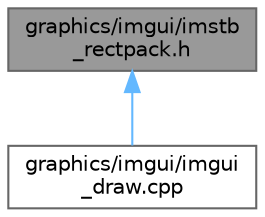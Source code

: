 digraph "graphics/imgui/imstb_rectpack.h"
{
 // LATEX_PDF_SIZE
  bgcolor="transparent";
  edge [fontname=Helvetica,fontsize=10,labelfontname=Helvetica,labelfontsize=10];
  node [fontname=Helvetica,fontsize=10,shape=box,height=0.2,width=0.4];
  Node1 [id="Node000001",label="graphics/imgui/imstb\l_rectpack.h",height=0.2,width=0.4,color="gray40", fillcolor="grey60", style="filled", fontcolor="black",tooltip=" "];
  Node1 -> Node2 [id="edge1_Node000001_Node000002",dir="back",color="steelblue1",style="solid",tooltip=" "];
  Node2 [id="Node000002",label="graphics/imgui/imgui\l_draw.cpp",height=0.2,width=0.4,color="grey40", fillcolor="white", style="filled",URL="$imgui__draw_8cpp.html",tooltip=" "];
}
